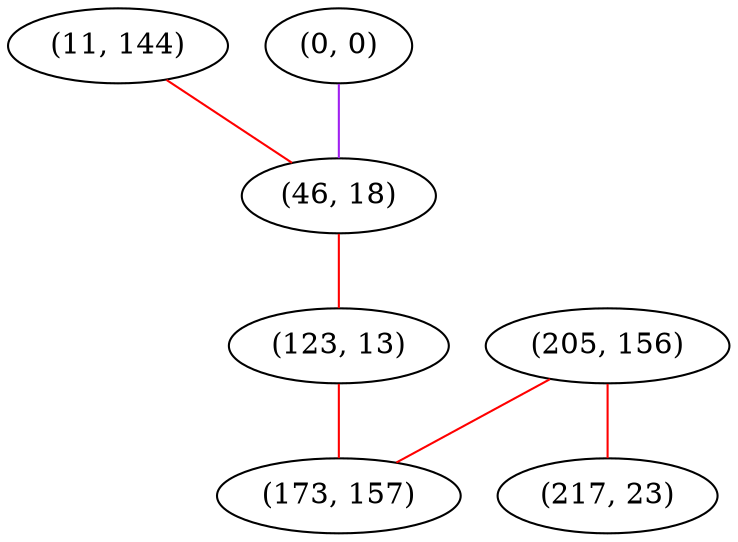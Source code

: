 graph "" {
"(11, 144)";
"(0, 0)";
"(46, 18)";
"(123, 13)";
"(205, 156)";
"(173, 157)";
"(217, 23)";
"(11, 144)" -- "(46, 18)"  [color=red, key=0, weight=1];
"(0, 0)" -- "(46, 18)"  [color=purple, key=0, weight=4];
"(46, 18)" -- "(123, 13)"  [color=red, key=0, weight=1];
"(123, 13)" -- "(173, 157)"  [color=red, key=0, weight=1];
"(205, 156)" -- "(173, 157)"  [color=red, key=0, weight=1];
"(205, 156)" -- "(217, 23)"  [color=red, key=0, weight=1];
}
